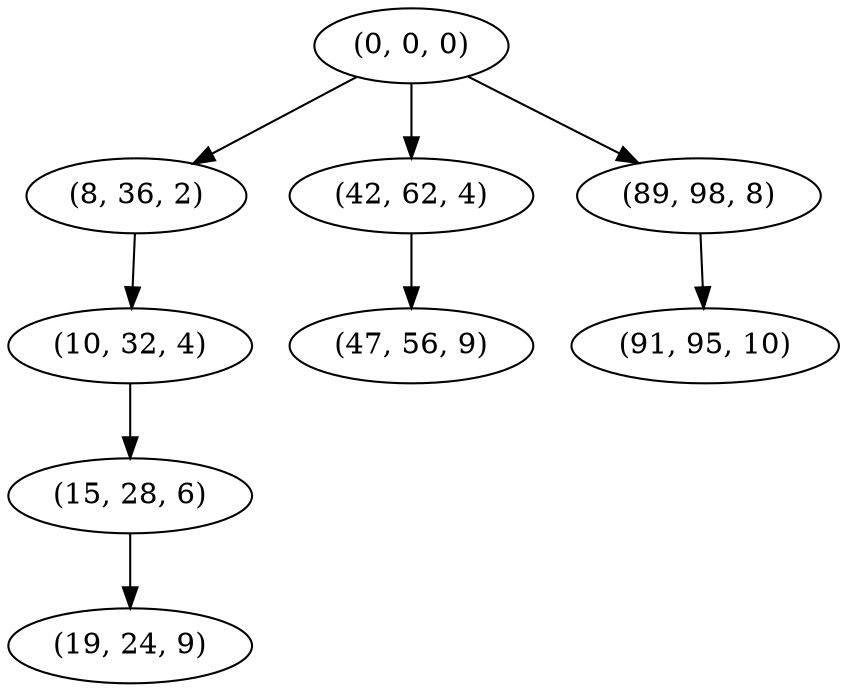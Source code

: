 digraph tree {
    "(0, 0, 0)";
    "(8, 36, 2)";
    "(10, 32, 4)";
    "(15, 28, 6)";
    "(19, 24, 9)";
    "(42, 62, 4)";
    "(47, 56, 9)";
    "(89, 98, 8)";
    "(91, 95, 10)";
    "(0, 0, 0)" -> "(8, 36, 2)";
    "(0, 0, 0)" -> "(42, 62, 4)";
    "(0, 0, 0)" -> "(89, 98, 8)";
    "(8, 36, 2)" -> "(10, 32, 4)";
    "(10, 32, 4)" -> "(15, 28, 6)";
    "(15, 28, 6)" -> "(19, 24, 9)";
    "(42, 62, 4)" -> "(47, 56, 9)";
    "(89, 98, 8)" -> "(91, 95, 10)";
}

